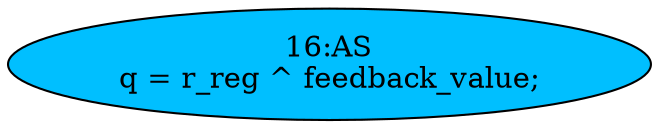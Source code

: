 strict digraph "" {
	node [label="\N"];
	"16:AS"	[ast="<pyverilog.vparser.ast.Assign object at 0x7ffadbdd7d50>",
		def_var="['q']",
		fillcolor=deepskyblue,
		label="16:AS
q = r_reg ^ feedback_value;",
		statements="[]",
		style=filled,
		typ=Assign,
		use_var="['r_reg', 'feedback_value']"];
}
